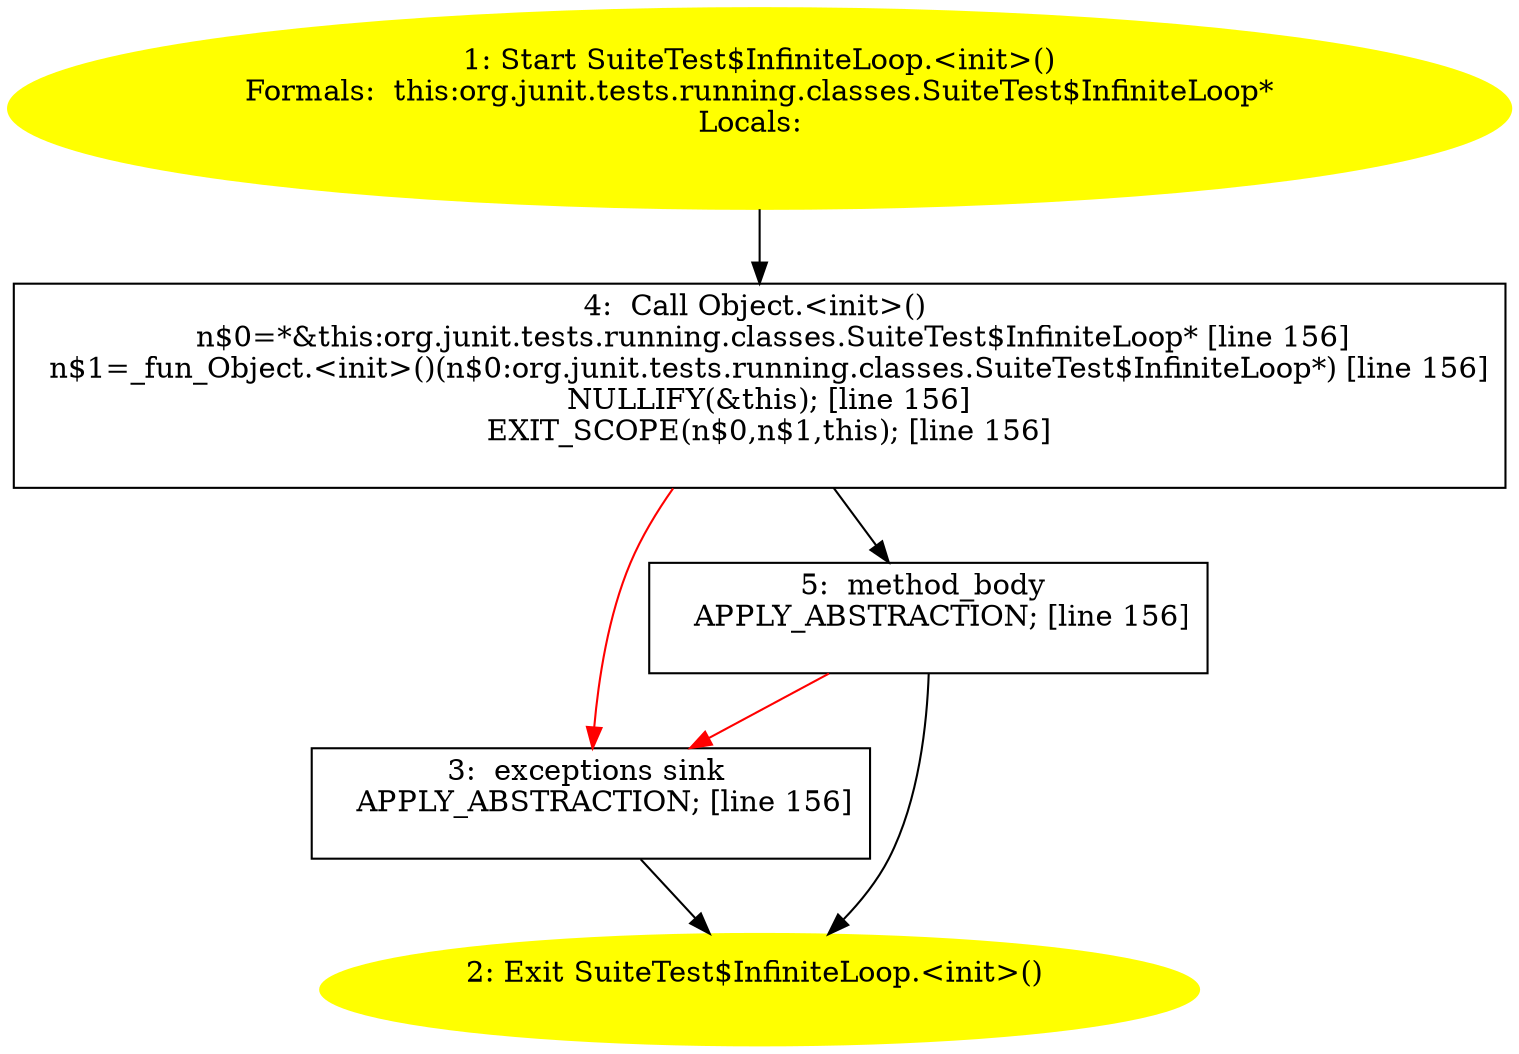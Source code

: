 /* @generated */
digraph cfg {
"org.junit.tests.running.classes.SuiteTest$InfiniteLoop.<init>().803431d7b50382f259b643ce3b7ec03c_1" [label="1: Start SuiteTest$InfiniteLoop.<init>()\nFormals:  this:org.junit.tests.running.classes.SuiteTest$InfiniteLoop*\nLocals:  \n  " color=yellow style=filled]
	

	 "org.junit.tests.running.classes.SuiteTest$InfiniteLoop.<init>().803431d7b50382f259b643ce3b7ec03c_1" -> "org.junit.tests.running.classes.SuiteTest$InfiniteLoop.<init>().803431d7b50382f259b643ce3b7ec03c_4" ;
"org.junit.tests.running.classes.SuiteTest$InfiniteLoop.<init>().803431d7b50382f259b643ce3b7ec03c_2" [label="2: Exit SuiteTest$InfiniteLoop.<init>() \n  " color=yellow style=filled]
	

"org.junit.tests.running.classes.SuiteTest$InfiniteLoop.<init>().803431d7b50382f259b643ce3b7ec03c_3" [label="3:  exceptions sink \n   APPLY_ABSTRACTION; [line 156]\n " shape="box"]
	

	 "org.junit.tests.running.classes.SuiteTest$InfiniteLoop.<init>().803431d7b50382f259b643ce3b7ec03c_3" -> "org.junit.tests.running.classes.SuiteTest$InfiniteLoop.<init>().803431d7b50382f259b643ce3b7ec03c_2" ;
"org.junit.tests.running.classes.SuiteTest$InfiniteLoop.<init>().803431d7b50382f259b643ce3b7ec03c_4" [label="4:  Call Object.<init>() \n   n$0=*&this:org.junit.tests.running.classes.SuiteTest$InfiniteLoop* [line 156]\n  n$1=_fun_Object.<init>()(n$0:org.junit.tests.running.classes.SuiteTest$InfiniteLoop*) [line 156]\n  NULLIFY(&this); [line 156]\n  EXIT_SCOPE(n$0,n$1,this); [line 156]\n " shape="box"]
	

	 "org.junit.tests.running.classes.SuiteTest$InfiniteLoop.<init>().803431d7b50382f259b643ce3b7ec03c_4" -> "org.junit.tests.running.classes.SuiteTest$InfiniteLoop.<init>().803431d7b50382f259b643ce3b7ec03c_5" ;
	 "org.junit.tests.running.classes.SuiteTest$InfiniteLoop.<init>().803431d7b50382f259b643ce3b7ec03c_4" -> "org.junit.tests.running.classes.SuiteTest$InfiniteLoop.<init>().803431d7b50382f259b643ce3b7ec03c_3" [color="red" ];
"org.junit.tests.running.classes.SuiteTest$InfiniteLoop.<init>().803431d7b50382f259b643ce3b7ec03c_5" [label="5:  method_body \n   APPLY_ABSTRACTION; [line 156]\n " shape="box"]
	

	 "org.junit.tests.running.classes.SuiteTest$InfiniteLoop.<init>().803431d7b50382f259b643ce3b7ec03c_5" -> "org.junit.tests.running.classes.SuiteTest$InfiniteLoop.<init>().803431d7b50382f259b643ce3b7ec03c_2" ;
	 "org.junit.tests.running.classes.SuiteTest$InfiniteLoop.<init>().803431d7b50382f259b643ce3b7ec03c_5" -> "org.junit.tests.running.classes.SuiteTest$InfiniteLoop.<init>().803431d7b50382f259b643ce3b7ec03c_3" [color="red" ];
}
